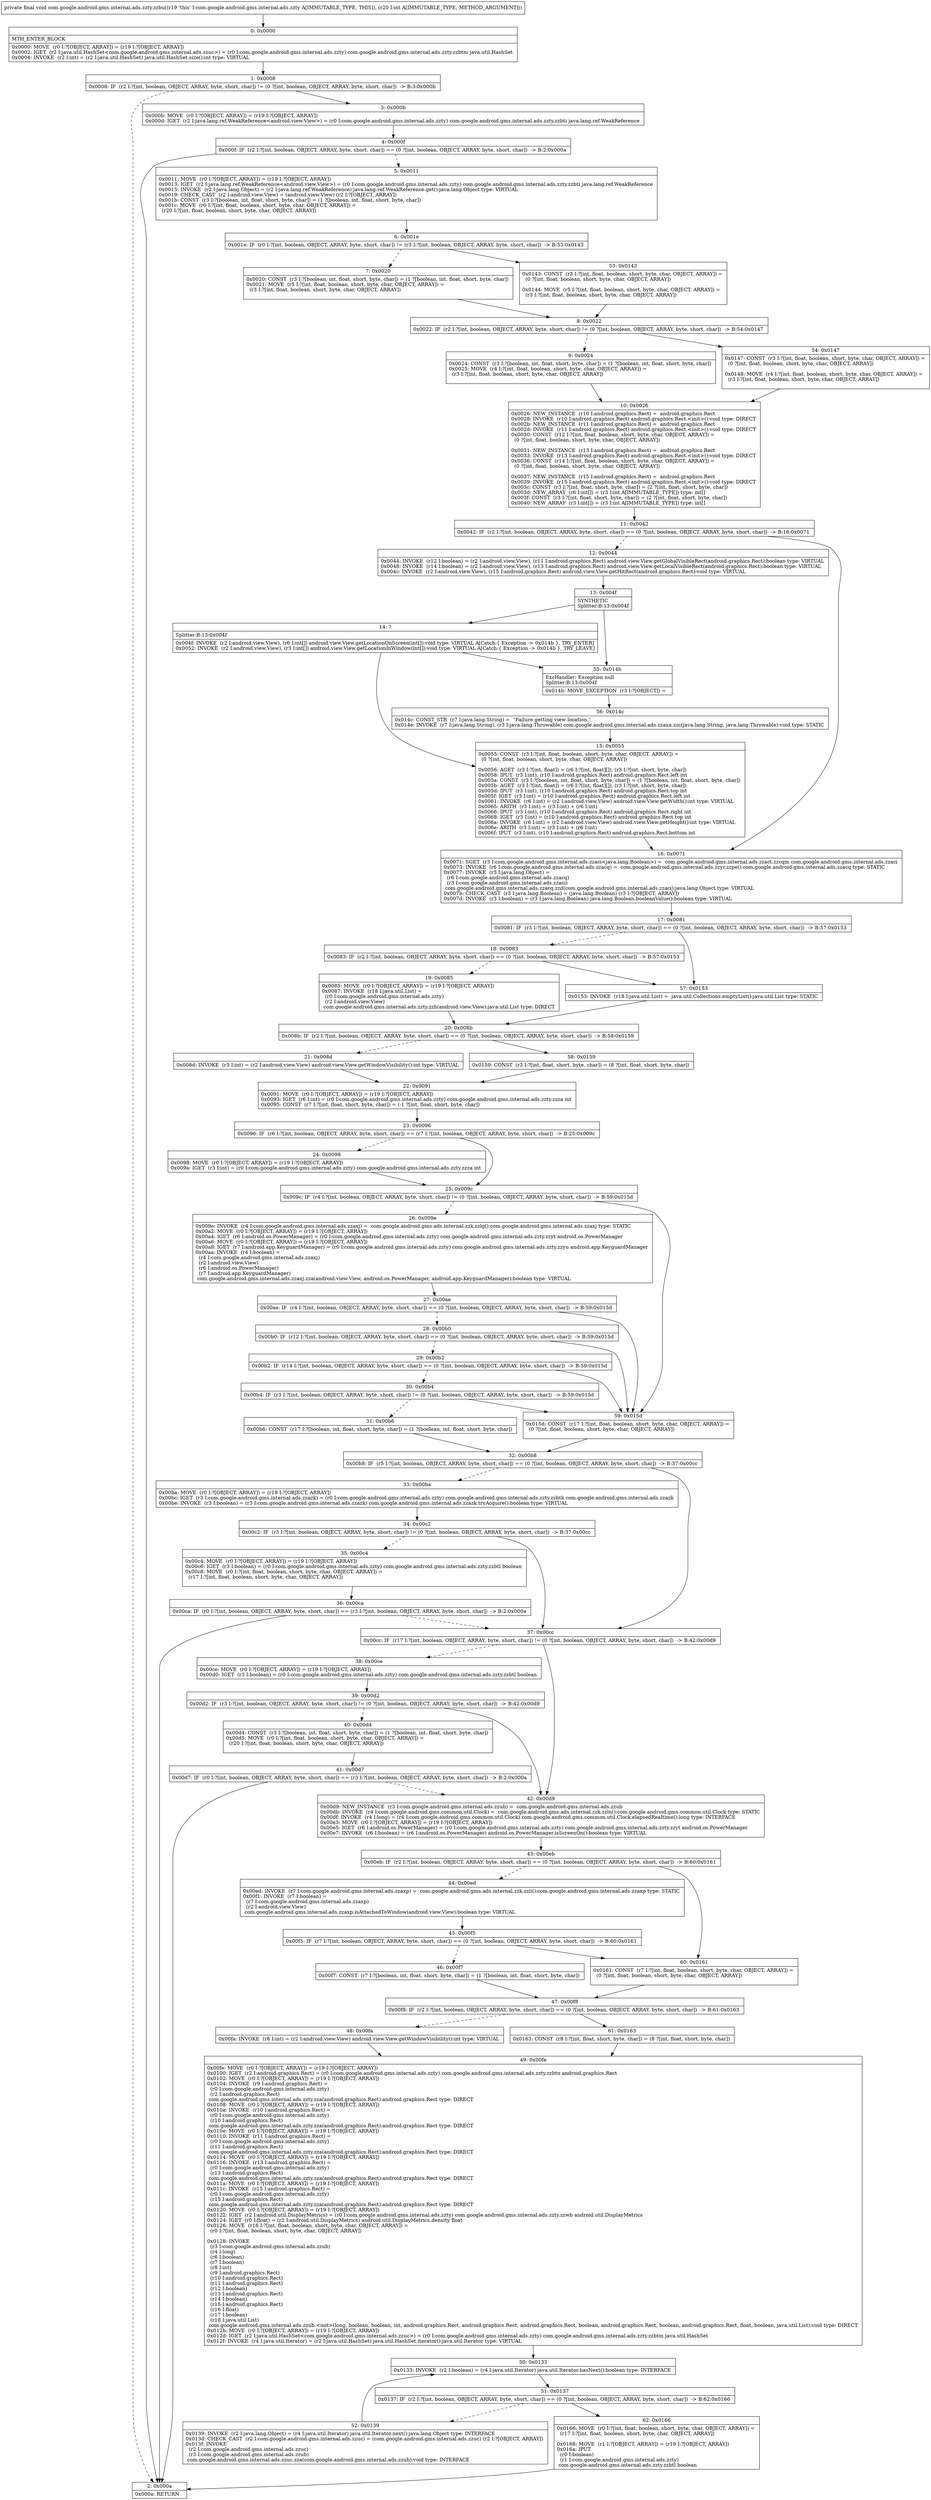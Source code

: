 digraph "CFG forcom.google.android.gms.internal.ads.zzty.zzbu(I)V" {
Node_0 [shape=record,label="{0\:\ 0x0000|MTH_ENTER_BLOCK\l|0x0000: MOVE  (r0 I:?[OBJECT, ARRAY]) = (r19 I:?[OBJECT, ARRAY]) \l0x0002: IGET  (r2 I:java.util.HashSet\<com.google.android.gms.internal.ads.zzuc\>) = (r0 I:com.google.android.gms.internal.ads.zzty) com.google.android.gms.internal.ads.zzty.zzbtm java.util.HashSet \l0x0004: INVOKE  (r2 I:int) = (r2 I:java.util.HashSet) java.util.HashSet.size():int type: VIRTUAL \l}"];
Node_1 [shape=record,label="{1\:\ 0x0008|0x0008: IF  (r2 I:?[int, boolean, OBJECT, ARRAY, byte, short, char]) != (0 ?[int, boolean, OBJECT, ARRAY, byte, short, char])  \-\> B:3:0x000b \l}"];
Node_2 [shape=record,label="{2\:\ 0x000a|0x000a: RETURN   \l}"];
Node_3 [shape=record,label="{3\:\ 0x000b|0x000b: MOVE  (r0 I:?[OBJECT, ARRAY]) = (r19 I:?[OBJECT, ARRAY]) \l0x000d: IGET  (r2 I:java.lang.ref.WeakReference\<android.view.View\>) = (r0 I:com.google.android.gms.internal.ads.zzty) com.google.android.gms.internal.ads.zzty.zzbti java.lang.ref.WeakReference \l}"];
Node_4 [shape=record,label="{4\:\ 0x000f|0x000f: IF  (r2 I:?[int, boolean, OBJECT, ARRAY, byte, short, char]) == (0 ?[int, boolean, OBJECT, ARRAY, byte, short, char])  \-\> B:2:0x000a \l}"];
Node_5 [shape=record,label="{5\:\ 0x0011|0x0011: MOVE  (r0 I:?[OBJECT, ARRAY]) = (r19 I:?[OBJECT, ARRAY]) \l0x0013: IGET  (r2 I:java.lang.ref.WeakReference\<android.view.View\>) = (r0 I:com.google.android.gms.internal.ads.zzty) com.google.android.gms.internal.ads.zzty.zzbti java.lang.ref.WeakReference \l0x0015: INVOKE  (r2 I:java.lang.Object) = (r2 I:java.lang.ref.WeakReference) java.lang.ref.WeakReference.get():java.lang.Object type: VIRTUAL \l0x0019: CHECK_CAST  (r2 I:android.view.View) = (android.view.View) (r2 I:?[OBJECT, ARRAY]) \l0x001b: CONST  (r3 I:?[boolean, int, float, short, byte, char]) = (1 ?[boolean, int, float, short, byte, char]) \l0x001c: MOVE  (r0 I:?[int, float, boolean, short, byte, char, OBJECT, ARRAY]) = \l  (r20 I:?[int, float, boolean, short, byte, char, OBJECT, ARRAY])\l \l}"];
Node_6 [shape=record,label="{6\:\ 0x001e|0x001e: IF  (r0 I:?[int, boolean, OBJECT, ARRAY, byte, short, char]) != (r3 I:?[int, boolean, OBJECT, ARRAY, byte, short, char])  \-\> B:53:0x0143 \l}"];
Node_7 [shape=record,label="{7\:\ 0x0020|0x0020: CONST  (r3 I:?[boolean, int, float, short, byte, char]) = (1 ?[boolean, int, float, short, byte, char]) \l0x0021: MOVE  (r5 I:?[int, float, boolean, short, byte, char, OBJECT, ARRAY]) = \l  (r3 I:?[int, float, boolean, short, byte, char, OBJECT, ARRAY])\l \l}"];
Node_8 [shape=record,label="{8\:\ 0x0022|0x0022: IF  (r2 I:?[int, boolean, OBJECT, ARRAY, byte, short, char]) != (0 ?[int, boolean, OBJECT, ARRAY, byte, short, char])  \-\> B:54:0x0147 \l}"];
Node_9 [shape=record,label="{9\:\ 0x0024|0x0024: CONST  (r3 I:?[boolean, int, float, short, byte, char]) = (1 ?[boolean, int, float, short, byte, char]) \l0x0025: MOVE  (r4 I:?[int, float, boolean, short, byte, char, OBJECT, ARRAY]) = \l  (r3 I:?[int, float, boolean, short, byte, char, OBJECT, ARRAY])\l \l}"];
Node_10 [shape=record,label="{10\:\ 0x0026|0x0026: NEW_INSTANCE  (r10 I:android.graphics.Rect) =  android.graphics.Rect \l0x0028: INVOKE  (r10 I:android.graphics.Rect) android.graphics.Rect.\<init\>():void type: DIRECT \l0x002b: NEW_INSTANCE  (r11 I:android.graphics.Rect) =  android.graphics.Rect \l0x002d: INVOKE  (r11 I:android.graphics.Rect) android.graphics.Rect.\<init\>():void type: DIRECT \l0x0030: CONST  (r12 I:?[int, float, boolean, short, byte, char, OBJECT, ARRAY]) = \l  (0 ?[int, float, boolean, short, byte, char, OBJECT, ARRAY])\l \l0x0031: NEW_INSTANCE  (r13 I:android.graphics.Rect) =  android.graphics.Rect \l0x0033: INVOKE  (r13 I:android.graphics.Rect) android.graphics.Rect.\<init\>():void type: DIRECT \l0x0036: CONST  (r14 I:?[int, float, boolean, short, byte, char, OBJECT, ARRAY]) = \l  (0 ?[int, float, boolean, short, byte, char, OBJECT, ARRAY])\l \l0x0037: NEW_INSTANCE  (r15 I:android.graphics.Rect) =  android.graphics.Rect \l0x0039: INVOKE  (r15 I:android.graphics.Rect) android.graphics.Rect.\<init\>():void type: DIRECT \l0x003c: CONST  (r3 I:?[int, float, short, byte, char]) = (2 ?[int, float, short, byte, char]) \l0x003d: NEW_ARRAY  (r6 I:int[]) = (r3 I:int A[IMMUTABLE_TYPE]) type: int[] \l0x003f: CONST  (r3 I:?[int, float, short, byte, char]) = (2 ?[int, float, short, byte, char]) \l0x0040: NEW_ARRAY  (r3 I:int[]) = (r3 I:int A[IMMUTABLE_TYPE]) type: int[] \l}"];
Node_11 [shape=record,label="{11\:\ 0x0042|0x0042: IF  (r2 I:?[int, boolean, OBJECT, ARRAY, byte, short, char]) == (0 ?[int, boolean, OBJECT, ARRAY, byte, short, char])  \-\> B:16:0x0071 \l}"];
Node_12 [shape=record,label="{12\:\ 0x0044|0x0044: INVOKE  (r12 I:boolean) = (r2 I:android.view.View), (r11 I:android.graphics.Rect) android.view.View.getGlobalVisibleRect(android.graphics.Rect):boolean type: VIRTUAL \l0x0048: INVOKE  (r14 I:boolean) = (r2 I:android.view.View), (r13 I:android.graphics.Rect) android.view.View.getLocalVisibleRect(android.graphics.Rect):boolean type: VIRTUAL \l0x004c: INVOKE  (r2 I:android.view.View), (r15 I:android.graphics.Rect) android.view.View.getHitRect(android.graphics.Rect):void type: VIRTUAL \l}"];
Node_13 [shape=record,label="{13\:\ 0x004f|SYNTHETIC\lSplitter:B:13:0x004f\l}"];
Node_14 [shape=record,label="{14\:\ ?|Splitter:B:13:0x004f\l|0x004f: INVOKE  (r2 I:android.view.View), (r6 I:int[]) android.view.View.getLocationOnScreen(int[]):void type: VIRTUAL A[Catch:\{ Exception \-\> 0x014b \}, TRY_ENTER]\l0x0052: INVOKE  (r2 I:android.view.View), (r3 I:int[]) android.view.View.getLocationInWindow(int[]):void type: VIRTUAL A[Catch:\{ Exception \-\> 0x014b \}, TRY_LEAVE]\l}"];
Node_15 [shape=record,label="{15\:\ 0x0055|0x0055: CONST  (r3 I:?[int, float, boolean, short, byte, char, OBJECT, ARRAY]) = \l  (0 ?[int, float, boolean, short, byte, char, OBJECT, ARRAY])\l \l0x0056: AGET  (r3 I:?[int, float]) = (r6 I:?[int, float][]), (r3 I:?[int, short, byte, char]) \l0x0058: IPUT  (r3 I:int), (r10 I:android.graphics.Rect) android.graphics.Rect.left int \l0x005a: CONST  (r3 I:?[boolean, int, float, short, byte, char]) = (1 ?[boolean, int, float, short, byte, char]) \l0x005b: AGET  (r3 I:?[int, float]) = (r6 I:?[int, float][]), (r3 I:?[int, short, byte, char]) \l0x005d: IPUT  (r3 I:int), (r10 I:android.graphics.Rect) android.graphics.Rect.top int \l0x005f: IGET  (r3 I:int) = (r10 I:android.graphics.Rect) android.graphics.Rect.left int \l0x0061: INVOKE  (r6 I:int) = (r2 I:android.view.View) android.view.View.getWidth():int type: VIRTUAL \l0x0065: ARITH  (r3 I:int) = (r3 I:int) + (r6 I:int) \l0x0066: IPUT  (r3 I:int), (r10 I:android.graphics.Rect) android.graphics.Rect.right int \l0x0068: IGET  (r3 I:int) = (r10 I:android.graphics.Rect) android.graphics.Rect.top int \l0x006a: INVOKE  (r6 I:int) = (r2 I:android.view.View) android.view.View.getHeight():int type: VIRTUAL \l0x006e: ARITH  (r3 I:int) = (r3 I:int) + (r6 I:int) \l0x006f: IPUT  (r3 I:int), (r10 I:android.graphics.Rect) android.graphics.Rect.bottom int \l}"];
Node_16 [shape=record,label="{16\:\ 0x0071|0x0071: SGET  (r3 I:com.google.android.gms.internal.ads.zzaci\<java.lang.Boolean\>) =  com.google.android.gms.internal.ads.zzact.zzcqm com.google.android.gms.internal.ads.zzaci \l0x0073: INVOKE  (r6 I:com.google.android.gms.internal.ads.zzacq) =  com.google.android.gms.internal.ads.zzyr.zzpe():com.google.android.gms.internal.ads.zzacq type: STATIC \l0x0077: INVOKE  (r3 I:java.lang.Object) = \l  (r6 I:com.google.android.gms.internal.ads.zzacq)\l  (r3 I:com.google.android.gms.internal.ads.zzaci)\l com.google.android.gms.internal.ads.zzacq.zzd(com.google.android.gms.internal.ads.zzaci):java.lang.Object type: VIRTUAL \l0x007b: CHECK_CAST  (r3 I:java.lang.Boolean) = (java.lang.Boolean) (r3 I:?[OBJECT, ARRAY]) \l0x007d: INVOKE  (r3 I:boolean) = (r3 I:java.lang.Boolean) java.lang.Boolean.booleanValue():boolean type: VIRTUAL \l}"];
Node_17 [shape=record,label="{17\:\ 0x0081|0x0081: IF  (r3 I:?[int, boolean, OBJECT, ARRAY, byte, short, char]) == (0 ?[int, boolean, OBJECT, ARRAY, byte, short, char])  \-\> B:57:0x0153 \l}"];
Node_18 [shape=record,label="{18\:\ 0x0083|0x0083: IF  (r2 I:?[int, boolean, OBJECT, ARRAY, byte, short, char]) == (0 ?[int, boolean, OBJECT, ARRAY, byte, short, char])  \-\> B:57:0x0153 \l}"];
Node_19 [shape=record,label="{19\:\ 0x0085|0x0085: MOVE  (r0 I:?[OBJECT, ARRAY]) = (r19 I:?[OBJECT, ARRAY]) \l0x0087: INVOKE  (r18 I:java.util.List) = \l  (r0 I:com.google.android.gms.internal.ads.zzty)\l  (r2 I:android.view.View)\l com.google.android.gms.internal.ads.zzty.zzh(android.view.View):java.util.List type: DIRECT \l}"];
Node_20 [shape=record,label="{20\:\ 0x008b|0x008b: IF  (r2 I:?[int, boolean, OBJECT, ARRAY, byte, short, char]) == (0 ?[int, boolean, OBJECT, ARRAY, byte, short, char])  \-\> B:58:0x0159 \l}"];
Node_21 [shape=record,label="{21\:\ 0x008d|0x008d: INVOKE  (r3 I:int) = (r2 I:android.view.View) android.view.View.getWindowVisibility():int type: VIRTUAL \l}"];
Node_22 [shape=record,label="{22\:\ 0x0091|0x0091: MOVE  (r0 I:?[OBJECT, ARRAY]) = (r19 I:?[OBJECT, ARRAY]) \l0x0093: IGET  (r6 I:int) = (r0 I:com.google.android.gms.internal.ads.zzty) com.google.android.gms.internal.ads.zzty.zzza int \l0x0095: CONST  (r7 I:?[int, float, short, byte, char]) = (\-1 ?[int, float, short, byte, char]) \l}"];
Node_23 [shape=record,label="{23\:\ 0x0096|0x0096: IF  (r6 I:?[int, boolean, OBJECT, ARRAY, byte, short, char]) == (r7 I:?[int, boolean, OBJECT, ARRAY, byte, short, char])  \-\> B:25:0x009c \l}"];
Node_24 [shape=record,label="{24\:\ 0x0098|0x0098: MOVE  (r0 I:?[OBJECT, ARRAY]) = (r19 I:?[OBJECT, ARRAY]) \l0x009a: IGET  (r3 I:int) = (r0 I:com.google.android.gms.internal.ads.zzty) com.google.android.gms.internal.ads.zzty.zzza int \l}"];
Node_25 [shape=record,label="{25\:\ 0x009c|0x009c: IF  (r4 I:?[int, boolean, OBJECT, ARRAY, byte, short, char]) != (0 ?[int, boolean, OBJECT, ARRAY, byte, short, char])  \-\> B:59:0x015d \l}"];
Node_26 [shape=record,label="{26\:\ 0x009e|0x009e: INVOKE  (r4 I:com.google.android.gms.internal.ads.zzaxj) =  com.google.android.gms.ads.internal.zzk.zzlg():com.google.android.gms.internal.ads.zzaxj type: STATIC \l0x00a2: MOVE  (r0 I:?[OBJECT, ARRAY]) = (r19 I:?[OBJECT, ARRAY]) \l0x00a4: IGET  (r6 I:android.os.PowerManager) = (r0 I:com.google.android.gms.internal.ads.zzty) com.google.android.gms.internal.ads.zzty.zzyt android.os.PowerManager \l0x00a6: MOVE  (r0 I:?[OBJECT, ARRAY]) = (r19 I:?[OBJECT, ARRAY]) \l0x00a8: IGET  (r7 I:android.app.KeyguardManager) = (r0 I:com.google.android.gms.internal.ads.zzty) com.google.android.gms.internal.ads.zzty.zzyu android.app.KeyguardManager \l0x00aa: INVOKE  (r4 I:boolean) = \l  (r4 I:com.google.android.gms.internal.ads.zzaxj)\l  (r2 I:android.view.View)\l  (r6 I:android.os.PowerManager)\l  (r7 I:android.app.KeyguardManager)\l com.google.android.gms.internal.ads.zzaxj.zza(android.view.View, android.os.PowerManager, android.app.KeyguardManager):boolean type: VIRTUAL \l}"];
Node_27 [shape=record,label="{27\:\ 0x00ae|0x00ae: IF  (r4 I:?[int, boolean, OBJECT, ARRAY, byte, short, char]) == (0 ?[int, boolean, OBJECT, ARRAY, byte, short, char])  \-\> B:59:0x015d \l}"];
Node_28 [shape=record,label="{28\:\ 0x00b0|0x00b0: IF  (r12 I:?[int, boolean, OBJECT, ARRAY, byte, short, char]) == (0 ?[int, boolean, OBJECT, ARRAY, byte, short, char])  \-\> B:59:0x015d \l}"];
Node_29 [shape=record,label="{29\:\ 0x00b2|0x00b2: IF  (r14 I:?[int, boolean, OBJECT, ARRAY, byte, short, char]) == (0 ?[int, boolean, OBJECT, ARRAY, byte, short, char])  \-\> B:59:0x015d \l}"];
Node_30 [shape=record,label="{30\:\ 0x00b4|0x00b4: IF  (r3 I:?[int, boolean, OBJECT, ARRAY, byte, short, char]) != (0 ?[int, boolean, OBJECT, ARRAY, byte, short, char])  \-\> B:59:0x015d \l}"];
Node_31 [shape=record,label="{31\:\ 0x00b6|0x00b6: CONST  (r17 I:?[boolean, int, float, short, byte, char]) = (1 ?[boolean, int, float, short, byte, char]) \l}"];
Node_32 [shape=record,label="{32\:\ 0x00b8|0x00b8: IF  (r5 I:?[int, boolean, OBJECT, ARRAY, byte, short, char]) == (0 ?[int, boolean, OBJECT, ARRAY, byte, short, char])  \-\> B:37:0x00cc \l}"];
Node_33 [shape=record,label="{33\:\ 0x00ba|0x00ba: MOVE  (r0 I:?[OBJECT, ARRAY]) = (r19 I:?[OBJECT, ARRAY]) \l0x00bc: IGET  (r3 I:com.google.android.gms.internal.ads.zzazk) = (r0 I:com.google.android.gms.internal.ads.zzty) com.google.android.gms.internal.ads.zzty.zzbtk com.google.android.gms.internal.ads.zzazk \l0x00be: INVOKE  (r3 I:boolean) = (r3 I:com.google.android.gms.internal.ads.zzazk) com.google.android.gms.internal.ads.zzazk.tryAcquire():boolean type: VIRTUAL \l}"];
Node_34 [shape=record,label="{34\:\ 0x00c2|0x00c2: IF  (r3 I:?[int, boolean, OBJECT, ARRAY, byte, short, char]) != (0 ?[int, boolean, OBJECT, ARRAY, byte, short, char])  \-\> B:37:0x00cc \l}"];
Node_35 [shape=record,label="{35\:\ 0x00c4|0x00c4: MOVE  (r0 I:?[OBJECT, ARRAY]) = (r19 I:?[OBJECT, ARRAY]) \l0x00c6: IGET  (r3 I:boolean) = (r0 I:com.google.android.gms.internal.ads.zzty) com.google.android.gms.internal.ads.zzty.zzbtl boolean \l0x00c8: MOVE  (r0 I:?[int, float, boolean, short, byte, char, OBJECT, ARRAY]) = \l  (r17 I:?[int, float, boolean, short, byte, char, OBJECT, ARRAY])\l \l}"];
Node_36 [shape=record,label="{36\:\ 0x00ca|0x00ca: IF  (r0 I:?[int, boolean, OBJECT, ARRAY, byte, short, char]) == (r3 I:?[int, boolean, OBJECT, ARRAY, byte, short, char])  \-\> B:2:0x000a \l}"];
Node_37 [shape=record,label="{37\:\ 0x00cc|0x00cc: IF  (r17 I:?[int, boolean, OBJECT, ARRAY, byte, short, char]) != (0 ?[int, boolean, OBJECT, ARRAY, byte, short, char])  \-\> B:42:0x00d9 \l}"];
Node_38 [shape=record,label="{38\:\ 0x00ce|0x00ce: MOVE  (r0 I:?[OBJECT, ARRAY]) = (r19 I:?[OBJECT, ARRAY]) \l0x00d0: IGET  (r3 I:boolean) = (r0 I:com.google.android.gms.internal.ads.zzty) com.google.android.gms.internal.ads.zzty.zzbtl boolean \l}"];
Node_39 [shape=record,label="{39\:\ 0x00d2|0x00d2: IF  (r3 I:?[int, boolean, OBJECT, ARRAY, byte, short, char]) != (0 ?[int, boolean, OBJECT, ARRAY, byte, short, char])  \-\> B:42:0x00d9 \l}"];
Node_40 [shape=record,label="{40\:\ 0x00d4|0x00d4: CONST  (r3 I:?[boolean, int, float, short, byte, char]) = (1 ?[boolean, int, float, short, byte, char]) \l0x00d5: MOVE  (r0 I:?[int, float, boolean, short, byte, char, OBJECT, ARRAY]) = \l  (r20 I:?[int, float, boolean, short, byte, char, OBJECT, ARRAY])\l \l}"];
Node_41 [shape=record,label="{41\:\ 0x00d7|0x00d7: IF  (r0 I:?[int, boolean, OBJECT, ARRAY, byte, short, char]) == (r3 I:?[int, boolean, OBJECT, ARRAY, byte, short, char])  \-\> B:2:0x000a \l}"];
Node_42 [shape=record,label="{42\:\ 0x00d9|0x00d9: NEW_INSTANCE  (r3 I:com.google.android.gms.internal.ads.zzub) =  com.google.android.gms.internal.ads.zzub \l0x00db: INVOKE  (r4 I:com.google.android.gms.common.util.Clock) =  com.google.android.gms.ads.internal.zzk.zzln():com.google.android.gms.common.util.Clock type: STATIC \l0x00df: INVOKE  (r4 I:long) = (r4 I:com.google.android.gms.common.util.Clock) com.google.android.gms.common.util.Clock.elapsedRealtime():long type: INTERFACE \l0x00e3: MOVE  (r0 I:?[OBJECT, ARRAY]) = (r19 I:?[OBJECT, ARRAY]) \l0x00e5: IGET  (r6 I:android.os.PowerManager) = (r0 I:com.google.android.gms.internal.ads.zzty) com.google.android.gms.internal.ads.zzty.zzyt android.os.PowerManager \l0x00e7: INVOKE  (r6 I:boolean) = (r6 I:android.os.PowerManager) android.os.PowerManager.isScreenOn():boolean type: VIRTUAL \l}"];
Node_43 [shape=record,label="{43\:\ 0x00eb|0x00eb: IF  (r2 I:?[int, boolean, OBJECT, ARRAY, byte, short, char]) == (0 ?[int, boolean, OBJECT, ARRAY, byte, short, char])  \-\> B:60:0x0161 \l}"];
Node_44 [shape=record,label="{44\:\ 0x00ed|0x00ed: INVOKE  (r7 I:com.google.android.gms.internal.ads.zzaxp) =  com.google.android.gms.ads.internal.zzk.zzli():com.google.android.gms.internal.ads.zzaxp type: STATIC \l0x00f1: INVOKE  (r7 I:boolean) = \l  (r7 I:com.google.android.gms.internal.ads.zzaxp)\l  (r2 I:android.view.View)\l com.google.android.gms.internal.ads.zzaxp.isAttachedToWindow(android.view.View):boolean type: VIRTUAL \l}"];
Node_45 [shape=record,label="{45\:\ 0x00f5|0x00f5: IF  (r7 I:?[int, boolean, OBJECT, ARRAY, byte, short, char]) == (0 ?[int, boolean, OBJECT, ARRAY, byte, short, char])  \-\> B:60:0x0161 \l}"];
Node_46 [shape=record,label="{46\:\ 0x00f7|0x00f7: CONST  (r7 I:?[boolean, int, float, short, byte, char]) = (1 ?[boolean, int, float, short, byte, char]) \l}"];
Node_47 [shape=record,label="{47\:\ 0x00f8|0x00f8: IF  (r2 I:?[int, boolean, OBJECT, ARRAY, byte, short, char]) == (0 ?[int, boolean, OBJECT, ARRAY, byte, short, char])  \-\> B:61:0x0163 \l}"];
Node_48 [shape=record,label="{48\:\ 0x00fa|0x00fa: INVOKE  (r8 I:int) = (r2 I:android.view.View) android.view.View.getWindowVisibility():int type: VIRTUAL \l}"];
Node_49 [shape=record,label="{49\:\ 0x00fe|0x00fe: MOVE  (r0 I:?[OBJECT, ARRAY]) = (r19 I:?[OBJECT, ARRAY]) \l0x0100: IGET  (r2 I:android.graphics.Rect) = (r0 I:com.google.android.gms.internal.ads.zzty) com.google.android.gms.internal.ads.zzty.zzbtn android.graphics.Rect \l0x0102: MOVE  (r0 I:?[OBJECT, ARRAY]) = (r19 I:?[OBJECT, ARRAY]) \l0x0104: INVOKE  (r9 I:android.graphics.Rect) = \l  (r0 I:com.google.android.gms.internal.ads.zzty)\l  (r2 I:android.graphics.Rect)\l com.google.android.gms.internal.ads.zzty.zza(android.graphics.Rect):android.graphics.Rect type: DIRECT \l0x0108: MOVE  (r0 I:?[OBJECT, ARRAY]) = (r19 I:?[OBJECT, ARRAY]) \l0x010a: INVOKE  (r10 I:android.graphics.Rect) = \l  (r0 I:com.google.android.gms.internal.ads.zzty)\l  (r10 I:android.graphics.Rect)\l com.google.android.gms.internal.ads.zzty.zza(android.graphics.Rect):android.graphics.Rect type: DIRECT \l0x010e: MOVE  (r0 I:?[OBJECT, ARRAY]) = (r19 I:?[OBJECT, ARRAY]) \l0x0110: INVOKE  (r11 I:android.graphics.Rect) = \l  (r0 I:com.google.android.gms.internal.ads.zzty)\l  (r11 I:android.graphics.Rect)\l com.google.android.gms.internal.ads.zzty.zza(android.graphics.Rect):android.graphics.Rect type: DIRECT \l0x0114: MOVE  (r0 I:?[OBJECT, ARRAY]) = (r19 I:?[OBJECT, ARRAY]) \l0x0116: INVOKE  (r13 I:android.graphics.Rect) = \l  (r0 I:com.google.android.gms.internal.ads.zzty)\l  (r13 I:android.graphics.Rect)\l com.google.android.gms.internal.ads.zzty.zza(android.graphics.Rect):android.graphics.Rect type: DIRECT \l0x011a: MOVE  (r0 I:?[OBJECT, ARRAY]) = (r19 I:?[OBJECT, ARRAY]) \l0x011c: INVOKE  (r15 I:android.graphics.Rect) = \l  (r0 I:com.google.android.gms.internal.ads.zzty)\l  (r15 I:android.graphics.Rect)\l com.google.android.gms.internal.ads.zzty.zza(android.graphics.Rect):android.graphics.Rect type: DIRECT \l0x0120: MOVE  (r0 I:?[OBJECT, ARRAY]) = (r19 I:?[OBJECT, ARRAY]) \l0x0122: IGET  (r2 I:android.util.DisplayMetrics) = (r0 I:com.google.android.gms.internal.ads.zzty) com.google.android.gms.internal.ads.zzty.zzwb android.util.DisplayMetrics \l0x0124: IGET  (r0 I:float) = (r2 I:android.util.DisplayMetrics) android.util.DisplayMetrics.density float \l0x0126: MOVE  (r16 I:?[int, float, boolean, short, byte, char, OBJECT, ARRAY]) = \l  (r0 I:?[int, float, boolean, short, byte, char, OBJECT, ARRAY])\l \l0x0128: INVOKE  \l  (r3 I:com.google.android.gms.internal.ads.zzub)\l  (r4 I:long)\l  (r6 I:boolean)\l  (r7 I:boolean)\l  (r8 I:int)\l  (r9 I:android.graphics.Rect)\l  (r10 I:android.graphics.Rect)\l  (r11 I:android.graphics.Rect)\l  (r12 I:boolean)\l  (r13 I:android.graphics.Rect)\l  (r14 I:boolean)\l  (r15 I:android.graphics.Rect)\l  (r16 I:float)\l  (r17 I:boolean)\l  (r18 I:java.util.List)\l com.google.android.gms.internal.ads.zzub.\<init\>(long, boolean, boolean, int, android.graphics.Rect, android.graphics.Rect, android.graphics.Rect, boolean, android.graphics.Rect, boolean, android.graphics.Rect, float, boolean, java.util.List):void type: DIRECT \l0x012b: MOVE  (r0 I:?[OBJECT, ARRAY]) = (r19 I:?[OBJECT, ARRAY]) \l0x012d: IGET  (r2 I:java.util.HashSet\<com.google.android.gms.internal.ads.zzuc\>) = (r0 I:com.google.android.gms.internal.ads.zzty) com.google.android.gms.internal.ads.zzty.zzbtm java.util.HashSet \l0x012f: INVOKE  (r4 I:java.util.Iterator) = (r2 I:java.util.HashSet) java.util.HashSet.iterator():java.util.Iterator type: VIRTUAL \l}"];
Node_50 [shape=record,label="{50\:\ 0x0133|0x0133: INVOKE  (r2 I:boolean) = (r4 I:java.util.Iterator) java.util.Iterator.hasNext():boolean type: INTERFACE \l}"];
Node_51 [shape=record,label="{51\:\ 0x0137|0x0137: IF  (r2 I:?[int, boolean, OBJECT, ARRAY, byte, short, char]) == (0 ?[int, boolean, OBJECT, ARRAY, byte, short, char])  \-\> B:62:0x0166 \l}"];
Node_52 [shape=record,label="{52\:\ 0x0139|0x0139: INVOKE  (r2 I:java.lang.Object) = (r4 I:java.util.Iterator) java.util.Iterator.next():java.lang.Object type: INTERFACE \l0x013d: CHECK_CAST  (r2 I:com.google.android.gms.internal.ads.zzuc) = (com.google.android.gms.internal.ads.zzuc) (r2 I:?[OBJECT, ARRAY]) \l0x013f: INVOKE  \l  (r2 I:com.google.android.gms.internal.ads.zzuc)\l  (r3 I:com.google.android.gms.internal.ads.zzub)\l com.google.android.gms.internal.ads.zzuc.zza(com.google.android.gms.internal.ads.zzub):void type: INTERFACE \l}"];
Node_53 [shape=record,label="{53\:\ 0x0143|0x0143: CONST  (r3 I:?[int, float, boolean, short, byte, char, OBJECT, ARRAY]) = \l  (0 ?[int, float, boolean, short, byte, char, OBJECT, ARRAY])\l \l0x0144: MOVE  (r5 I:?[int, float, boolean, short, byte, char, OBJECT, ARRAY]) = \l  (r3 I:?[int, float, boolean, short, byte, char, OBJECT, ARRAY])\l \l}"];
Node_54 [shape=record,label="{54\:\ 0x0147|0x0147: CONST  (r3 I:?[int, float, boolean, short, byte, char, OBJECT, ARRAY]) = \l  (0 ?[int, float, boolean, short, byte, char, OBJECT, ARRAY])\l \l0x0148: MOVE  (r4 I:?[int, float, boolean, short, byte, char, OBJECT, ARRAY]) = \l  (r3 I:?[int, float, boolean, short, byte, char, OBJECT, ARRAY])\l \l}"];
Node_55 [shape=record,label="{55\:\ 0x014b|ExcHandler: Exception null\lSplitter:B:13:0x004f\l|0x014b: MOVE_EXCEPTION  (r3 I:?[OBJECT]) =  \l}"];
Node_56 [shape=record,label="{56\:\ 0x014c|0x014c: CONST_STR  (r7 I:java.lang.String) =  \"Failure getting view location.\" \l0x014e: INVOKE  (r7 I:java.lang.String), (r3 I:java.lang.Throwable) com.google.android.gms.internal.ads.zzaxa.zzc(java.lang.String, java.lang.Throwable):void type: STATIC \l}"];
Node_57 [shape=record,label="{57\:\ 0x0153|0x0153: INVOKE  (r18 I:java.util.List) =  java.util.Collections.emptyList():java.util.List type: STATIC \l}"];
Node_58 [shape=record,label="{58\:\ 0x0159|0x0159: CONST  (r3 I:?[int, float, short, byte, char]) = (8 ?[int, float, short, byte, char]) \l}"];
Node_59 [shape=record,label="{59\:\ 0x015d|0x015d: CONST  (r17 I:?[int, float, boolean, short, byte, char, OBJECT, ARRAY]) = \l  (0 ?[int, float, boolean, short, byte, char, OBJECT, ARRAY])\l \l}"];
Node_60 [shape=record,label="{60\:\ 0x0161|0x0161: CONST  (r7 I:?[int, float, boolean, short, byte, char, OBJECT, ARRAY]) = \l  (0 ?[int, float, boolean, short, byte, char, OBJECT, ARRAY])\l \l}"];
Node_61 [shape=record,label="{61\:\ 0x0163|0x0163: CONST  (r8 I:?[int, float, short, byte, char]) = (8 ?[int, float, short, byte, char]) \l}"];
Node_62 [shape=record,label="{62\:\ 0x0166|0x0166: MOVE  (r0 I:?[int, float, boolean, short, byte, char, OBJECT, ARRAY]) = \l  (r17 I:?[int, float, boolean, short, byte, char, OBJECT, ARRAY])\l \l0x0168: MOVE  (r1 I:?[OBJECT, ARRAY]) = (r19 I:?[OBJECT, ARRAY]) \l0x016a: IPUT  \l  (r0 I:boolean)\l  (r1 I:com.google.android.gms.internal.ads.zzty)\l com.google.android.gms.internal.ads.zzty.zzbtl boolean \l}"];
MethodNode[shape=record,label="{private final void com.google.android.gms.internal.ads.zzty.zzbu((r19 'this' I:com.google.android.gms.internal.ads.zzty A[IMMUTABLE_TYPE, THIS]), (r20 I:int A[IMMUTABLE_TYPE, METHOD_ARGUMENT])) }"];
MethodNode -> Node_0;
Node_0 -> Node_1;
Node_1 -> Node_2[style=dashed];
Node_1 -> Node_3;
Node_3 -> Node_4;
Node_4 -> Node_2;
Node_4 -> Node_5[style=dashed];
Node_5 -> Node_6;
Node_6 -> Node_7[style=dashed];
Node_6 -> Node_53;
Node_7 -> Node_8;
Node_8 -> Node_9[style=dashed];
Node_8 -> Node_54;
Node_9 -> Node_10;
Node_10 -> Node_11;
Node_11 -> Node_12[style=dashed];
Node_11 -> Node_16;
Node_12 -> Node_13;
Node_13 -> Node_14;
Node_13 -> Node_55;
Node_14 -> Node_15;
Node_14 -> Node_55;
Node_15 -> Node_16;
Node_16 -> Node_17;
Node_17 -> Node_18[style=dashed];
Node_17 -> Node_57;
Node_18 -> Node_19[style=dashed];
Node_18 -> Node_57;
Node_19 -> Node_20;
Node_20 -> Node_21[style=dashed];
Node_20 -> Node_58;
Node_21 -> Node_22;
Node_22 -> Node_23;
Node_23 -> Node_24[style=dashed];
Node_23 -> Node_25;
Node_24 -> Node_25;
Node_25 -> Node_26[style=dashed];
Node_25 -> Node_59;
Node_26 -> Node_27;
Node_27 -> Node_28[style=dashed];
Node_27 -> Node_59;
Node_28 -> Node_29[style=dashed];
Node_28 -> Node_59;
Node_29 -> Node_30[style=dashed];
Node_29 -> Node_59;
Node_30 -> Node_31[style=dashed];
Node_30 -> Node_59;
Node_31 -> Node_32;
Node_32 -> Node_33[style=dashed];
Node_32 -> Node_37;
Node_33 -> Node_34;
Node_34 -> Node_35[style=dashed];
Node_34 -> Node_37;
Node_35 -> Node_36;
Node_36 -> Node_2;
Node_36 -> Node_37[style=dashed];
Node_37 -> Node_38[style=dashed];
Node_37 -> Node_42;
Node_38 -> Node_39;
Node_39 -> Node_40[style=dashed];
Node_39 -> Node_42;
Node_40 -> Node_41;
Node_41 -> Node_2;
Node_41 -> Node_42[style=dashed];
Node_42 -> Node_43;
Node_43 -> Node_44[style=dashed];
Node_43 -> Node_60;
Node_44 -> Node_45;
Node_45 -> Node_46[style=dashed];
Node_45 -> Node_60;
Node_46 -> Node_47;
Node_47 -> Node_48[style=dashed];
Node_47 -> Node_61;
Node_48 -> Node_49;
Node_49 -> Node_50;
Node_50 -> Node_51;
Node_51 -> Node_52[style=dashed];
Node_51 -> Node_62;
Node_52 -> Node_50;
Node_53 -> Node_8;
Node_54 -> Node_10;
Node_55 -> Node_56;
Node_56 -> Node_15;
Node_57 -> Node_20;
Node_58 -> Node_22;
Node_59 -> Node_32;
Node_60 -> Node_47;
Node_61 -> Node_49;
Node_62 -> Node_2;
}

